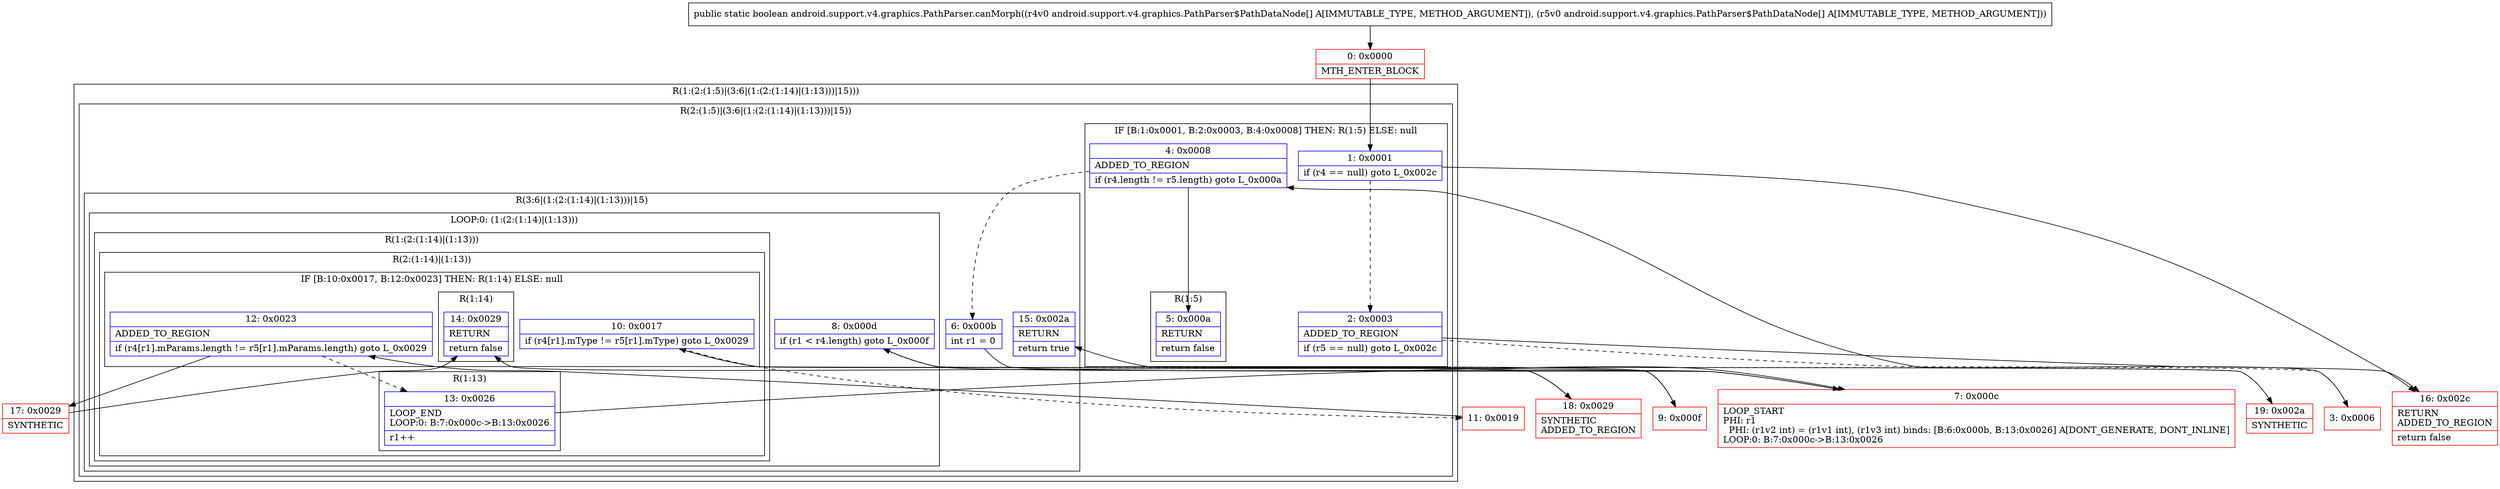 digraph "CFG forandroid.support.v4.graphics.PathParser.canMorph([Landroid\/support\/v4\/graphics\/PathParser$PathDataNode;[Landroid\/support\/v4\/graphics\/PathParser$PathDataNode;)Z" {
subgraph cluster_Region_1185023299 {
label = "R(1:(2:(1:5)|(3:6|(1:(2:(1:14)|(1:13)))|15)))";
node [shape=record,color=blue];
subgraph cluster_Region_1928279267 {
label = "R(2:(1:5)|(3:6|(1:(2:(1:14)|(1:13)))|15))";
node [shape=record,color=blue];
subgraph cluster_IfRegion_1135569952 {
label = "IF [B:1:0x0001, B:2:0x0003, B:4:0x0008] THEN: R(1:5) ELSE: null";
node [shape=record,color=blue];
Node_1 [shape=record,label="{1\:\ 0x0001|if (r4 == null) goto L_0x002c\l}"];
Node_2 [shape=record,label="{2\:\ 0x0003|ADDED_TO_REGION\l|if (r5 == null) goto L_0x002c\l}"];
Node_4 [shape=record,label="{4\:\ 0x0008|ADDED_TO_REGION\l|if (r4.length != r5.length) goto L_0x000a\l}"];
subgraph cluster_Region_785971600 {
label = "R(1:5)";
node [shape=record,color=blue];
Node_5 [shape=record,label="{5\:\ 0x000a|RETURN\l|return false\l}"];
}
}
subgraph cluster_Region_1276006203 {
label = "R(3:6|(1:(2:(1:14)|(1:13)))|15)";
node [shape=record,color=blue];
Node_6 [shape=record,label="{6\:\ 0x000b|int r1 = 0\l}"];
subgraph cluster_LoopRegion_1155180846 {
label = "LOOP:0: (1:(2:(1:14)|(1:13)))";
node [shape=record,color=blue];
Node_8 [shape=record,label="{8\:\ 0x000d|if (r1 \< r4.length) goto L_0x000f\l}"];
subgraph cluster_Region_2013690133 {
label = "R(1:(2:(1:14)|(1:13)))";
node [shape=record,color=blue];
subgraph cluster_Region_1933902554 {
label = "R(2:(1:14)|(1:13))";
node [shape=record,color=blue];
subgraph cluster_IfRegion_1178184011 {
label = "IF [B:10:0x0017, B:12:0x0023] THEN: R(1:14) ELSE: null";
node [shape=record,color=blue];
Node_10 [shape=record,label="{10\:\ 0x0017|if (r4[r1].mType != r5[r1].mType) goto L_0x0029\l}"];
Node_12 [shape=record,label="{12\:\ 0x0023|ADDED_TO_REGION\l|if (r4[r1].mParams.length != r5[r1].mParams.length) goto L_0x0029\l}"];
subgraph cluster_Region_1261682430 {
label = "R(1:14)";
node [shape=record,color=blue];
Node_14 [shape=record,label="{14\:\ 0x0029|RETURN\l|return false\l}"];
}
}
subgraph cluster_Region_669977763 {
label = "R(1:13)";
node [shape=record,color=blue];
Node_13 [shape=record,label="{13\:\ 0x0026|LOOP_END\lLOOP:0: B:7:0x000c\-\>B:13:0x0026\l|r1++\l}"];
}
}
}
}
Node_15 [shape=record,label="{15\:\ 0x002a|RETURN\l|return true\l}"];
}
}
}
Node_0 [shape=record,color=red,label="{0\:\ 0x0000|MTH_ENTER_BLOCK\l}"];
Node_3 [shape=record,color=red,label="{3\:\ 0x0006}"];
Node_7 [shape=record,color=red,label="{7\:\ 0x000c|LOOP_START\lPHI: r1 \l  PHI: (r1v2 int) = (r1v1 int), (r1v3 int) binds: [B:6:0x000b, B:13:0x0026] A[DONT_GENERATE, DONT_INLINE]\lLOOP:0: B:7:0x000c\-\>B:13:0x0026\l}"];
Node_9 [shape=record,color=red,label="{9\:\ 0x000f}"];
Node_11 [shape=record,color=red,label="{11\:\ 0x0019}"];
Node_16 [shape=record,color=red,label="{16\:\ 0x002c|RETURN\lADDED_TO_REGION\l|return false\l}"];
Node_17 [shape=record,color=red,label="{17\:\ 0x0029|SYNTHETIC\l}"];
Node_18 [shape=record,color=red,label="{18\:\ 0x0029|SYNTHETIC\lADDED_TO_REGION\l}"];
Node_19 [shape=record,color=red,label="{19\:\ 0x002a|SYNTHETIC\l}"];
MethodNode[shape=record,label="{public static boolean android.support.v4.graphics.PathParser.canMorph((r4v0 android.support.v4.graphics.PathParser$PathDataNode[] A[IMMUTABLE_TYPE, METHOD_ARGUMENT]), (r5v0 android.support.v4.graphics.PathParser$PathDataNode[] A[IMMUTABLE_TYPE, METHOD_ARGUMENT])) }"];
MethodNode -> Node_0;
Node_1 -> Node_2[style=dashed];
Node_1 -> Node_16;
Node_2 -> Node_3[style=dashed];
Node_2 -> Node_16;
Node_4 -> Node_5;
Node_4 -> Node_6[style=dashed];
Node_6 -> Node_7;
Node_8 -> Node_9;
Node_8 -> Node_19[style=dashed];
Node_10 -> Node_11[style=dashed];
Node_10 -> Node_18;
Node_12 -> Node_13[style=dashed];
Node_12 -> Node_17;
Node_13 -> Node_7;
Node_0 -> Node_1;
Node_3 -> Node_4;
Node_7 -> Node_8;
Node_9 -> Node_10;
Node_11 -> Node_12;
Node_17 -> Node_14;
Node_18 -> Node_14;
Node_19 -> Node_15;
}

